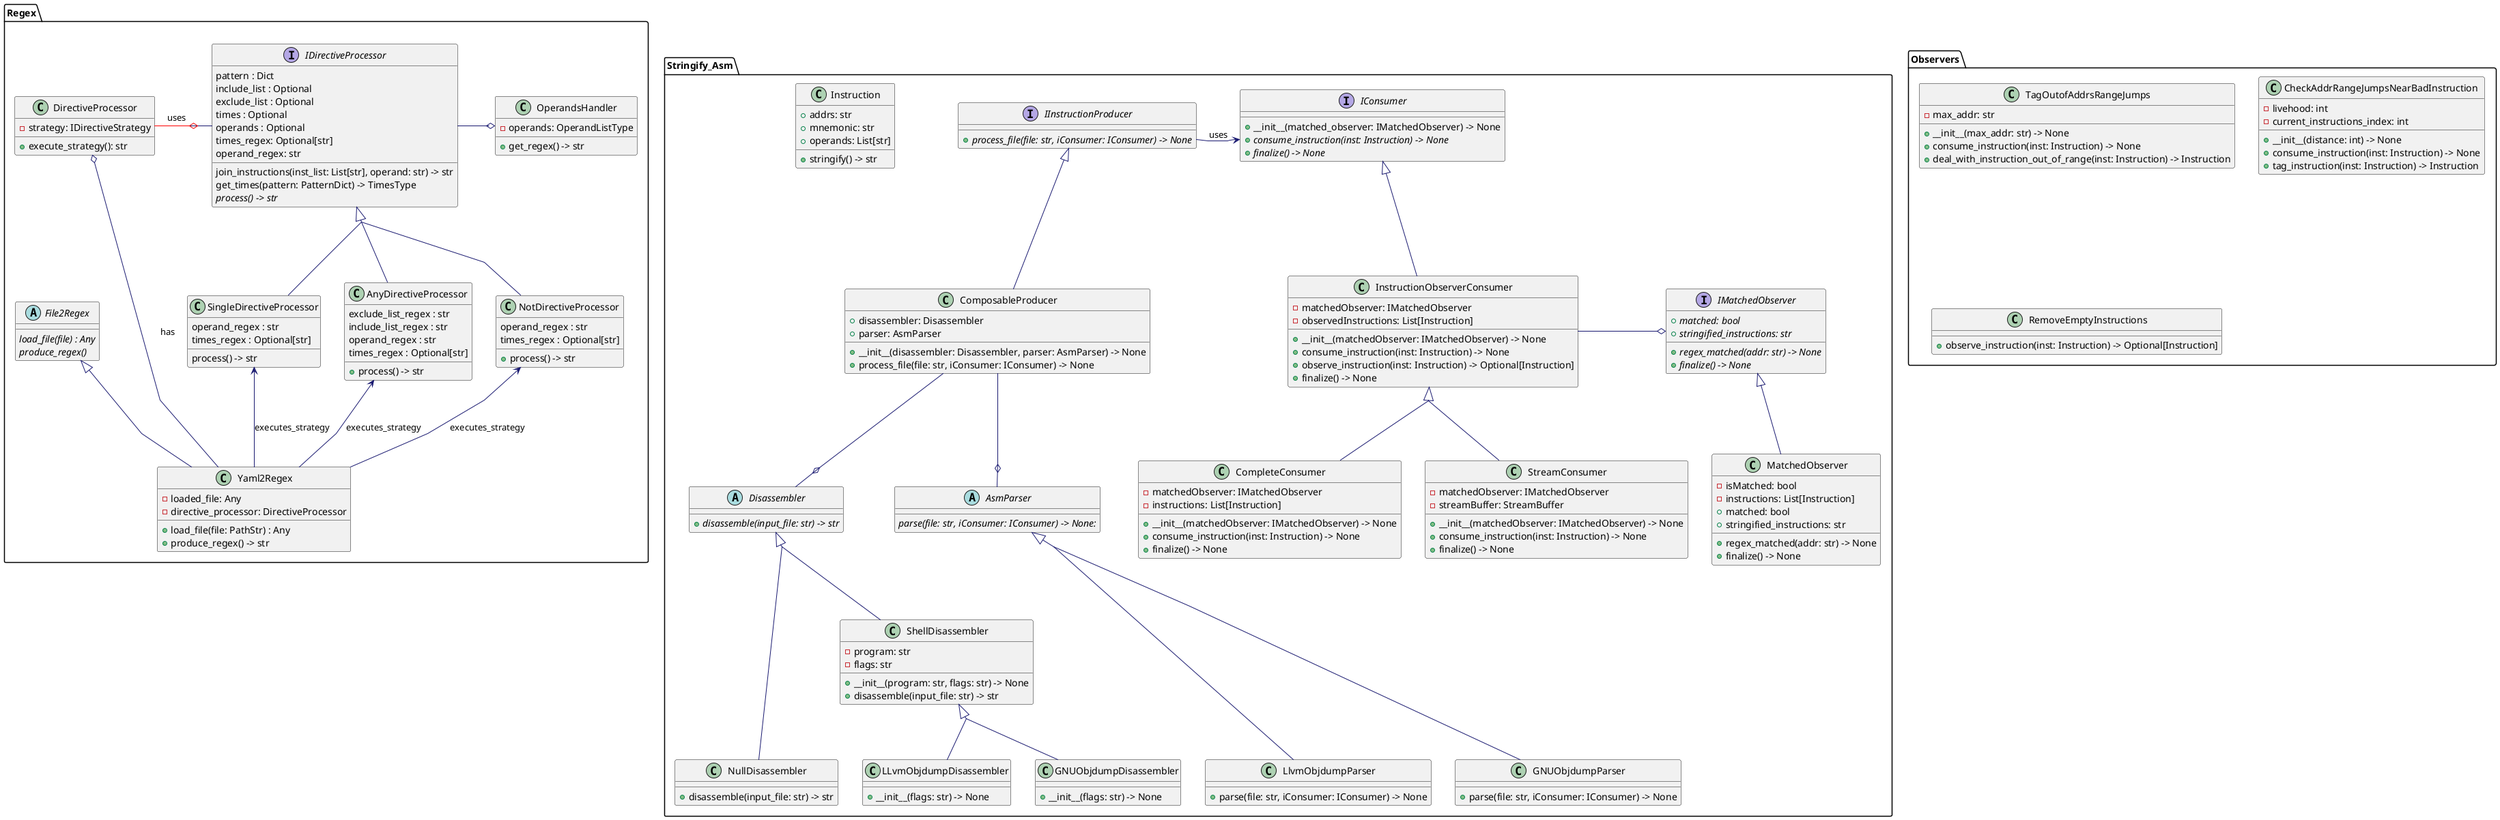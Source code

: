 @startuml diagram_class

skinparam linetype polyline
skinparam classFontName Helvetica
skinparam ClassFontSize 14
skinparam ArrowColor MidnightBlue
skinparam groupInheritance 2


skinparam class {

}

' PACKAGES AND ELEMENTS DEFINITIONS

package "Stringify_Asm" {

    class Instruction {
        + addrs: str
        + mnemonic: str
        + operands: List[str]
        + stringify() -> str
    }

    interface IInstructionProducer {
        {abstract} + process_file(file: str, iConsumer: IConsumer) -> None
    }

    abstract class Disassembler {
        {abstract} + disassemble(input_file: str) -> str
    }

    class ComposableProducer {
        + disassembler: Disassembler
        + parser: AsmParser
        + __init__(disassembler: Disassembler, parser: AsmParser) -> None
        + process_file(file: str, iConsumer: IConsumer) -> None
    }

    class GNUObjdumpDisassembler {
        + __init__(flags: str) -> None

    }

    class LLvmObjdumpDisassembler {
        + __init__(flags: str) -> None
    }

    class NullDisassembler {
        + disassemble(input_file: str) -> str
    }


    abstract class AsmParser {
        {abstract} parse(file: str, iConsumer: IConsumer) -> None:

    }

    class LlvmObjdumpParser {
        + parse(file: str, iConsumer: IConsumer) -> None
    }


    class GNUObjdumpParser {
        + parse(file: str, iConsumer: IConsumer) -> None
     }

    class ShellDisassembler {
        - program: str
        - flags: str
        + __init__(program: str, flags: str) -> None
        + disassemble(input_file: str) -> str
    }


    interface IMatchedObserver {
        {abstract} + matched: bool
        {abstract} + stringified_instructions: str
        {abstract} + regex_matched(addr: str) -> None
        {abstract} + finalize() -> None
    }

    interface IConsumer {
        + __init__(matched_observer: IMatchedObserver) -> None
        {abstract} + consume_instruction(inst: Instruction) -> None
        {abstract} + finalize() -> None
    }

    class InstructionObserverConsumer {
        - matchedObserver: IMatchedObserver
        - observedInstructions: List[Instruction]
        + __init__(matchedObserver: IMatchedObserver) -> None
        + consume_instruction(inst: Instruction) -> None
        + observe_instruction(inst: Instruction) -> Optional[Instruction]
        + finalize() -> None
    }

    class CompleteConsumer {
        - matchedObserver: IMatchedObserver
        - instructions: List[Instruction]
        + __init__(matchedObserver: IMatchedObserver) -> None
        + consume_instruction(inst: Instruction) -> None
        + finalize() -> None
    }

    class StreamConsumer {
        - matchedObserver: IMatchedObserver
        - streamBuffer: StreamBuffer
        + __init__(matchedObserver: IMatchedObserver) -> None
        + consume_instruction(inst: Instruction) -> None
        + finalize() -> None
    }

    class MatchedObserver {
        - isMatched: bool
        - instructions: List[Instruction]
        + regex_matched(addr: str) -> None
        + finalize() -> None
        + matched: bool
        + stringified_instructions: str
    }

}

package "Regex" {

    abstract class File2Regex {
        {abstract} load_file(file) : Any
        {abstract} produce_regex()
    }

    class Yaml2Regex {
        - loaded_file: Any
        - directive_processor: DirectiveProcessor
        + load_file(file: PathStr) : Any
        + produce_regex() -> str
    }

    class OperandsHandler {
        - operands: OperandListType
        + get_regex() -> str
    }

    class DirectiveProcessor {
        - strategy: IDirectiveStrategy
        + execute_strategy(): str
    }

    interface IDirectiveProcessor {
        pattern : Dict
        include_list : Optional
        exclude_list : Optional
        times : Optional
        operands : Optional
        times_regex: Optional[str]
        operand_regex: str

        join_instructions(inst_list: List[str], operand: str) -> str
        get_times(pattern: PatternDict) -> TimesType
        {abstract}process() -> str
    }


    class AnyDirectiveProcessor {
        exclude_list_regex : str
        include_list_regex : str
        operand_regex : str
        times_regex : Optional[str]

        + process() -> str
    }

    class NotDirectiveProcessor {
        operand_regex : str
        times_regex : Optional[str]

        + process() -> str
    }

    class SingleDirectiveProcessor {
        operand_regex : str
        times_regex : Optional[str]

        process() -> str
    }

}

package "Observers" {
        class TagOutofAddrsRangeJumps {
        - max_addr: str
        + __init__(max_addr: str) -> None
        + consume_instruction(inst: Instruction) -> None
        + deal_with_instruction_out_of_range(inst: Instruction) -> Instruction
    }

    class CheckAddrRangeJumpsNearBadInstruction {
        - livehood: int
        - current_instructions_index: int
        + __init__(distance: int) -> None
        + consume_instruction(inst: Instruction) -> None
        + tag_instruction(inst: Instruction) -> Instruction
    }

    class RemoveEmptyInstructions {
        + observe_instruction(inst: Instruction) -> Optional[Instruction]
    }
}


' RELATIONS

' Regex
DirectiveProcessor -[#red,thickness=1]o IDirectiveProcessor: uses
IDirectiveProcessor  <|-- AnyDirectiveProcessor
IDirectiveProcessor  <|-- SingleDirectiveProcessor
IDirectiveProcessor  <|-- NotDirectiveProcessor

Yaml2Regex --up> AnyDirectiveProcessor : executes_strategy
Yaml2Regex --up> SingleDirectiveProcessor : executes_strategy
Yaml2Regex --up> NotDirectiveProcessor : executes_strategy
Yaml2Regex --o DirectiveProcessor: has

IDirectiveProcessor -o OperandsHandler

File2Regex <|-- Yaml2Regex


' Stringify_Asm

' Use this hidden element to display producer at left and consumer at right
IConsumer -[hidden]> IInstructionProducer :uses
IInstructionProducer -right> IConsumer :uses

' Producer
IInstructionProducer <|-- ComposableProducer

AsmParser <|--- GNUObjdumpParser
AsmParser <|--- LlvmObjdumpParser

Disassembler <|-- ShellDisassembler
ShellDisassembler <|-- GNUObjdumpDisassembler
ShellDisassembler <|-- LLvmObjdumpDisassembler
Disassembler <|--- NullDisassembler

ComposableProducer --o Disassembler
ComposableProducer --o AsmParser


' Consumer
InstructionObserverConsumer -o IMatchedObserver
InstructionObserverConsumer <|-- CompleteConsumer
InstructionObserverConsumer <|-- StreamConsumer
IMatchedObserver <|-- MatchedObserver
IConsumer <|-- InstructionObserverConsumer




' Observers


@enduml
